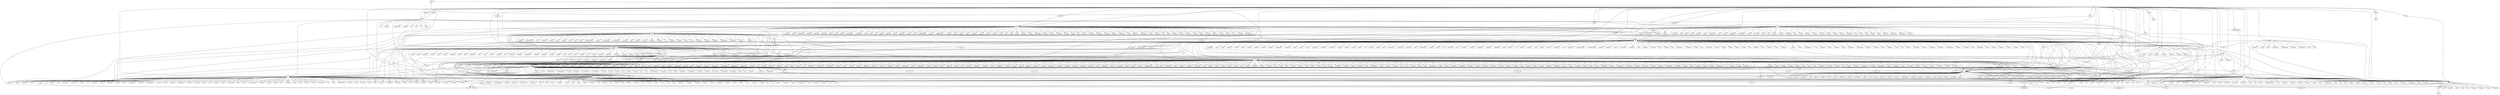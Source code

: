 digraph g {
"n'allez" -> "pas" [label=1];
"pas" -> "votre" [label=1];
"votre" -> "signe" [label=7];
"votre" -> "ressenti" [label=1];
"votre" -> "corps" [label=1];
"votre" -> "complicité" [label=1];
"votre" -> "générosité" [label=1];
"votre" -> "dose" [label=1];
"votre" -> "entente" [label=1];
"votre" -> "relation" [label=7];
"votre" -> "palpitant" [label=1];
"votre" -> "fibre" [label=1];
"votre" -> "pouvoir" [label=2];
"votre" -> "côté." [label=1];
"votre" -> "météo" [label=2];
"votre" -> "partenaire." [label=11];
"votre" -> "sensibilité." [label=1];
"votre" -> "alter" [label=1];
"votre" -> "ami" [label=1];
"votre" -> "lit" [label=1];
"votre" -> "couple" [label=4];
"votre" -> "homme." [label=1];
"votre" -> "énergie" [label=1];
"votre" -> "choix" [label=1];
"votre" -> "programme" [label=2];
"votre" -> "histoire" [label=3];
"votre" -> "partenaire" [label=13];
"votre" -> "quotidien." [label=1];
"votre" -> "home" [label=1];
"votre" -> "aimé" [label=2];
"votre" -> "attachement" [label=1];
"votre" -> "langue" [label=2];
"votre" -> "tempérament." [label=1];
"votre" -> "routine" [label=1];
"votre" -> "cause" [label=3];
"votre" -> "appui." [label=1];
"votre" -> "credo" [label=1];
"votre" -> "romance." [label=1];
"votre" -> "nature" [label=1];
"votre" -> "flamme" [label=2];
"votre" -> "moitié" [label=4];
"votre" -> "couple." [label=1];
"votre" -> "côté" [label=3];
"votre" -> "bulle" [label=1];
"votre" -> "élu." [label=1];
"votre" -> "cadre" [label=1];
"votre" -> "plus" [label=1];
"votre" -> "proie" [label=1];
"votre" -> "panoplie." [label=1];
"votre" -> "chère" [label=1];
"votre" -> "vie" [label=21];
"votre" -> "imaginaire" [label=1];
"votre" -> "cercle" [label=1];
"votre" -> "tempérament" [label=1];
"votre" -> "champ" [label=1];
"votre" -> "conjoint." [label=1];
"votre" -> "conjoint" [label=6];
"votre" -> "signe." [label=1];
"votre" -> "jeu" [label=1];
"votre" -> "univers" [label=1];
"votre" -> "manche" [label=1];
"votre" -> "intention" [label=1];
"votre" -> "ressenti." [label=1];
"votre" -> "moitié." [label=1];
"votre" -> "cœur." [label=4];
"votre" -> "amoureux." [label=1];
"votre" -> "allié" [label=1];
"votre" -> "exigence" [label=1];
"votre" -> "meilleur" [label=1];
"votre" -> "chaumière." [label=1];
"votre" -> "look" [label=1];
"votre" -> "relation." [label=4];
"votre" -> "situation" [label=1];
"votre" -> "soif" [label=1];
"votre" -> "mine" [label=1];
"votre" -> "tanière." [label=1];
"votre" -> "amour" [label=1];
"votre" -> "aimé." [label=1];
"votre" -> "cœur" [label=1];
"votre" -> "romance" [label=4];
"votre" -> "poche." [label=1];
"votre" -> "grand" [label=1];
"votre" -> "place" [label=1];
"votre" -> "discours" [label=2];
"votre" -> "portée." [label=2];
"votre" -> "curiosité" [label=1];
"votre" -> "quota" [label=1];
"votre" -> "charme" [label=1];
"votre" -> "chance" [label=1];
"votre" -> "coin" [label=1];
"votre" -> "sexualité" [label=1];
"votre" -> "douce" [label=1];
"votre" -> "escapade." [label=1];
"pas" -> "ses" [label=1];
"ses" -> "envies" [label=1];
"ses" -> "attentes" [label=1];
"ses" -> "valeurs" [label=1];
"ses" -> "flèches" [label=2];
"ses" -> "désirs." [label=1];
"ses" -> "rêves." [label=1];
"ses" -> "graines" [label=1];
"ses" -> "vacances" [label=1];
"pas" -> "l'existence" [label=1];
"l'existence" -> "sans" [label=1];
"pas" -> "chercher" [label=2];
"chercher" -> "à" [label=2];
"pas" -> "prenez" [label=1];
"prenez" -> "de" [label=1];
"prenez" -> "le" [label=2];
"prenez" -> "pas" [label=1];
"pas" -> "ce" [label=2];
"ce" -> "serait" [label=1];
"ce" -> "pas" [label=2];
"ce" -> "jour" [label=2];
"ce" -> "nectar" [label=1];
"ce" -> "vieil" [label=1];
"ce" -> "soit" [label=1];
"ce" -> "qu'il" [label=3];
"ce" -> "n'est" [label=2];
"ce" -> "coche" [label=2];
"ce" -> "moment" [label=3];
"ce" -> "que" [label=6];
"ce" -> "sera" [label=1];
"ce" -> "qui" [label=10];
"ce" -> "mois" [label=1];
"ce" -> "guide" [label=1];
"pas" -> "loin" [label=1];
"loin" -> "l'âme" [label=1];
"loin" -> "de" [label=1];
"pas" -> "vos" [label=1];
"vos" -> "lèvres" [label=2];
"vos" -> "chances" [label=3];
"vos" -> "mains" [label=1];
"vos" -> "tracas" [label=1];
"vos" -> "rêves" [label=1];
"vos" -> "nuits" [label=1];
"vos" -> "questions" [label=1];
"vos" -> "louanges" [label=1];
"vos" -> "initiatives." [label=2];
"vos" -> "doutes" [label=2];
"vos" -> "amours." [label=3];
"vos" -> "multiples" [label=2];
"vos" -> "valises." [label=1];
"vos" -> "amours" [label=2];
"vos" -> "pieds." [label=1];
"vos" -> "soucis" [label=1];
"vos" -> "rapports." [label=1];
"vos" -> "valises" [label=1];
"vos" -> "vœux" [label=1];
"vos" -> "périples." [label=1];
"vos" -> "interrogations" [label=1];
"vos" -> "jambes" [label=1];
"vos" -> "relations" [label=3];
"vos" -> "incertitudes" [label=1];
"vos" -> "sentiments" [label=2];
"vos" -> "émotions" [label=2];
"vos" -> "sentiments." [label=1];
"vos" -> "sensations" [label=2];
"vos" -> "idées" [label=1];
"vos" -> "amis." [label=2];
"vos" -> "complices" [label=3];
"vos" -> "atouts" [label=2];
"vos" -> "jours." [label=1];
"vos" -> "peurs" [label=1];
"vos" -> "lèvres." [label=3];
"vos" -> "ardeurs." [label=1];
"vos" -> "envies" [label=1];
"vos" -> "yeux" [label=1];
"vos" -> "affaires" [label=1];
"vos" -> "bras" [label=1];
"vos" -> "désirs" [label=1];
"vos" -> "filets." [label=1];
"vos" -> "efforts" [label=2];
"vos" -> "humeurs." [label=1];
"vos" -> "amis" [label=9];
"pas" -> "et" [label=1];
"et" -> "imaginative" [label=1];
"et" -> "c'est" [label=4];
"et" -> "tout" [label=1];
"et" -> "à" [label=1];
"et" -> "votre" [label=1];
"et" -> "l'autre." [label=1];
"et" -> "sereine." [label=1];
"et" -> "aussi" [label=2];
"et" -> "langoureux." [label=1];
"et" -> "sympathique" [label=2];
"et" -> "l'envie" [label=2];
"et" -> "en" [label=1];
"et" -> "au" [label=1];
"et" -> "vos" [label=2];
"et" -> "complice." [label=1];
"et" -> "bienveillant." [label=1];
"et" -> "sensuelles." [label=1];
"et" -> "humide." [label=1];
"et" -> "surtout" [label=3];
"et" -> "encore." [label=1];
"et" -> "la" [label=2];
"et" -> "sûr" [label=1];
"et" -> "celui" [label=1];
"et" -> "verrez" [label=1];
"et" -> "amicale" [label=1];
"et" -> "bien" [label=1];
"et" -> "toi" [label=1];
"et" -> "sur" [label=1];
"et" -> "émotions" [label=1];
"et" -> "sentimentale." [label=1];
"et" -> "tendre" [label=1];
"et" -> "accrocher" [label=1];
"et" -> "des" [label=3];
"et" -> "cela" [label=7];
"et" -> "vous" [label=18];
"et" -> "du" [label=1];
"et" -> "vivre" [label=1];
"et" -> "relationnel" [label=1];
"et" -> "sortez" [label=1];
"et" -> "prenez" [label=1];
"et" -> "de" [label=18];
"et" -> "personne" [label=1];
"et" -> "léger" [label=1];
"et" -> "familiales" [label=2];
"et" -> "romantique." [label=1];
"et" -> "le" [label=4];
"et" -> "que" [label=1];
"et" -> "séduction" [label=1];
"et" -> "lui" [label=1];
"et" -> "qui" [label=2];
"et" -> "amères." [label=2];
"et" -> "l'esprit." [label=1];
"et" -> "vivez" [label=1];
"et" -> "conviviaux" [label=2];
"et" -> "faire" [label=1];
"et" -> "gourmande" [label=1];
"et" -> "plaisir" [label=1];
"et" -> "n'importe" [label=1];
"et" -> "ouvrez" [label=1];
"et" -> "dans" [label=2];
"et" -> "moi" [label=1];
"et" -> "joie" [label=1];
"et" -> "dossier" [label=1];
"et" -> "si" [label=2];
"et" -> "plus" [label=3];
"et" -> "avec" [label=1];
"et" -> "amorcer" [label=1];
"pas" -> "trop" [label=2];
"trop" -> "soyez" [label=1];
"trop" -> "haut" [label=2];
"trop" -> "de" [label=3];
"trop" -> "beau" [label=1];
"pas" -> "devin" [label=1];
"devin" -> "si" [label=1];
"pas" -> "par" [label=1];
"par" -> "a" [label=1];
"par" -> "votre" [label=1];
"par" -> "chemins" [label=1];
"par" -> "le" [label=2];
"par" -> "les" [label=4];
"par" -> "surfez" [label=1];
"par" -> "l'entremise" [label=1];
"par" -> "la" [label=2];
"par" -> "des" [label=3];
"par" -> "ce" [label=1];
"par" -> "rapport" [label=1];
"par" -> "cet" [label=2];
"par" -> "un" [label=1];
"par" -> "une" [label=1];
"par" -> "vos" [label=3];
"par" -> "a+b" [label=1];
"par" -> "sa" [label=1];
"par" -> "magie." [label=1];
"pas" -> "le" [label=2];
"le" -> "vôtre" [label=1];
"le" -> "signe" [label=1];
"le" -> "savez" [label=1];
"le" -> "d'une" [label=1];
"le" -> "vent" [label=2];
"le" -> "présent" [label=3];
"le" -> "rire" [label=1];
"le" -> "tapis" [label=1];
"le" -> "partenaire" [label=3];
"le" -> "bienvenu" [label=1];
"le" -> "besoin" [label=2];
"le" -> "rouge" [label=1];
"le" -> "voulez." [label=2];
"le" -> "monopole" [label=1];
"le" -> "plaisir" [label=1];
"le" -> "jour" [label=1];
"le" -> "meilleur" [label=1];
"le" -> "cœur" [label=4];
"le" -> "parti" [label=1];
"le" -> "bonheur" [label=1];
"le" -> "à" [label=1];
"le" -> "début" [label=1];
"le" -> "pouvez" [label=1];
"le" -> "processus" [label=1];
"le" -> "bon." [label=1];
"le" -> "beau" [label=1];
"le" -> "cœur." [label=1];
"le" -> "tendre" [label=1];
"le" -> "même" [label=1];
"le" -> "serez." [label=1];
"le" -> "dernier" [label=1];
"le" -> "dialogue" [label=2];
"le" -> "sexe" [label=1];
"le" -> "bonheur." [label=1];
"le" -> "registre" [label=1];
"le" -> "regretterez" [label=1];
"le" -> "butinage" [label=1];
"le" -> "moment." [label=1];
"le" -> "nirvana" [label=1];
"le" -> "gardez" [label=1];
"le" -> "moment" [label=7];
"le" -> "train" [label=3];
"le" -> "plan" [label=11];
"le" -> "savoir." [label=2];
"le" -> "parfait" [label=1];
"le" -> "dire." [label=2];
"le" -> "sans" [label=2];
"le" -> "nouveau" [label=1];
"le" -> "temps" [label=1];
"le" -> "propose" [label=1];
"le" -> "goût" [label=1];
"le" -> "faire" [label=1];
"le" -> "prouvent" [label=1];
"le" -> "messager" [label=1];
"le" -> "guarana" [label=1];
"le" -> "désert" [label=1];
"le" -> "tour" [label=1];
"le" -> "débat" [label=1];
"le" -> "plus" [label=4];
"le" -> "trésor" [label=1];
"le" -> "bon" [label=2];
"le" -> "comprendre." [label=1];
"le" -> "cosmos" [label=21];
"le" -> "programme" [label=1];
"le" -> "mieux" [label=4];
"pas" -> "d'être" [label=2];
"d'être" -> "serein" [label=1];
"d'être" -> "déçu" [label=2];
"pas" -> "mais" [label=3];
"mais" -> "vous" [label=2];
"mais" -> "pas" [label=2];
"mais" -> "avec" [label=3];
"mais" -> "grâce" [label=1];
"mais" -> "à" [label=3];
"mais" -> "ne" [label=1];
"mais" -> "rassurez" [label=2];
"pas" -> "la" [label=1];
"la" -> "bataille" [label=1];
"la" -> "rencontre" [label=2];
"la" -> "déesse" [label=10];
"la" -> "conciliation" [label=1];
"la" -> "ligne." [label=1];
"la" -> "pose" [label=1];
"la" -> "vie" [label=4];
"la" -> "communication" [label=1];
"la" -> "mise" [label=1];
"la" -> "solitude" [label=5];
"la" -> "réalité" [label=1];
"la" -> "saisissez" [label=1];
"la" -> "liberté" [label=1];
"la" -> "tête" [label=1];
"la" -> "possibilité" [label=2];
"la" -> "peine" [label=1];
"la" -> "folie." [label=1];
"la" -> "femme" [label=1];
"la" -> "cuisine" [label=1];
"la" -> "nouveauté" [label=2];
"la" -> "rue." [label=1];
"la" -> "gaîté." [label=1];
"la" -> "complicité" [label=2];
"la" -> "question" [label=1];
"la" -> "température" [label=2];
"la" -> "maison" [label=1];
"la" -> "passion" [label=6];
"la" -> "barre" [label=2];
"la" -> "routine." [label=2];
"la" -> "pomme" [label=4];
"la" -> "forêt" [label=1];
"la" -> "planète" [label=18];
"la" -> "vague" [label=1];
"la" -> "fin" [label=1];
"la" -> "plupart" [label=2];
"la" -> "carte" [label=1];
"la" -> "sensualité." [label=2];
"la" -> "primauté" [label=1];
"la" -> "même" [label=1];
"la" -> "douceur" [label=1];
"la" -> "voie" [label=2];
"la" -> "personne" [label=1];
"la" -> "chamade" [label=3];
"la" -> "hauteur" [label=1];
"la" -> "trouver" [label=1];
"la" -> "part" [label=1];
"la" -> "perfection" [label=1];
"la" -> "main." [label=1];
"la" -> "banane" [label=1];
"la" -> "rampe" [label=1];
"la" -> "conjoncture" [label=2];
"la" -> "tradition" [label=1];
"la" -> "communiquer" [label=1];
"la" -> "passion." [label=2];
"la" -> "tendresse" [label=3];
"la" -> "mesure" [label=1];
"la" -> "salive" [label=1];
"la" -> "présente" [label=1];
"la" -> "première" [label=1];
"la" -> "joie" [label=1];
"la" -> "marguerite" [label=1];
"la" -> "donne" [label=1];
"la" -> "bonne" [label=3];
"la" -> "plus" [label=1];
"la" -> "dernière" [label=1];
"la" -> "tendance" [label=1];
"la" -> "situation" [label=1];
"la" -> "parole" [label=1];
"la" -> "fête" [label=2];
"la" -> "séduction" [label=1];
"pas" -> "à" [label=2];
"à" -> "votre" [label=19];
"à" -> "en" [label=1];
"à" -> "demain" [label=1];
"à" -> "celui" [label=1];
"à" -> "préserver" [label=1];
"à" -> "ce" [label=1];
"à" -> "son" [label=2];
"à" -> "aimer" [label=1];
"à" -> "jupiter" [label=1];
"à" -> "vos" [label=8];
"à" -> "obtenir" [label=2];
"à" -> "mieux" [label=1];
"à" -> "bon" [label=1];
"à" -> "profit." [label=1];
"à" -> "%" [label=2];
"à" -> "leurs" [label=1];
"à" -> "la" [label=6];
"à" -> "donner" [label=1];
"à" -> "à" [label=1];
"à" -> "ne" [label=2];
"à" -> "optimiser" [label=1];
"à" -> "bien" [label=3];
"à" -> "un" [label=5];
"à" -> "garder" [label=1];
"à" -> "deux" [label=4];
"à" -> "lui" [label=1];
"à" -> "l'harmonie" [label=1];
"à" -> "vous" [label=8];
"à" -> "croiser" [label=1];
"à" -> "vivre" [label=2];
"à" -> "l'affût" [label=1];
"à" -> "tour" [label=1];
"à" -> "de" [label=2];
"à" -> "fait." [label=1];
"à" -> "être" [label=3];
"à" -> "gogo" [label=1];
"à" -> "trouver" [label=2];
"à" -> "l'unisson" [label=1];
"à" -> "l'oreille" [label=2];
"à" -> "l'heure." [label=1];
"à" -> "multiplier" [label=1];
"à" -> "côté" [label=1];
"à" -> "approfondir" [label=2];
"à" -> "d'autres" [label=2];
"à" -> "quatre" [label=1];
"à" -> "condition" [label=2];
"à" -> "prendre" [label=1];
"à" -> "l'autre" [label=3];
"à" -> "vive" [label=1];
"à" -> "faire" [label=2];
"à" -> "belles" [label=4];
"à" -> "vivre." [label=1];
"à" -> "des" [label=1];
"à" -> "portée" [label=2];
"à" -> "arranger" [label=1];
"à" -> "tous" [label=3];
"à" -> "plus" [label=1];
"à" -> "partager" [label=2];
"à" -> "changer" [label=1];
"à" -> "l'eau" [label=2];
"pas" -> "question" [label=2];
"question" -> "vous" [label=1];
"question" -> "d'harmonie" [label=1];
"question" -> "de" [label=18];
"question" -> "d'une" [label=2];
"question" -> "d'en" [label=1];
"pas" -> "forcément" [label=2];
"forcément" -> "de" [label=2];
"pas" -> "très" [label=1];
"très" -> "facilement" [label=1];
"très" -> "forts" [label=1];
"très" -> "loin." [label=1];
"très" -> "belle." [label=1];
"très" -> "intéressé" [label=1];
"très" -> "occupé" [label=1];
"très" -> "bien" [label=2];
"très" -> "au" [label=1];
"très" -> "bonnes" [label=1];
"très" -> "épris" [label=1];
"très" -> "prononcée" [label=1];
"très" -> "avantageuse" [label=1];
"très" -> "agréable." [label=1];
"pas" -> "déclarer" [label=2];
"déclarer" -> "votre" [label=2];
"pas" -> "peur" [label=1];
"peur" -> "bien" [label=1];
"peur" -> "de" [label=1];
"pas" -> "bien" [label=1];
"bien" -> "servi" [label=1];
"bien" -> "marquer" [label=1];
"bien" -> "raison" [label=1];
"bien" -> "vous" [label=3];
"bien" -> "doux" [label=1];
"bien" -> "des" [label=5];
"bien" -> "fou." [label=1];
"bien" -> "définie." [label=2];
"bien" -> "loin" [label=1];
"bien" -> "tendres" [label=1];
"bien" -> "que" [label=2];
"bien" -> "longtemps" [label=1];
"bien" -> "agréable" [label=1];
"bien" -> "raison." [label=2];
"bien" -> "au" [label=5];
"bien" -> "méritées." [label=1];
"pas" -> "d'imaginer" [label=1];
"d'imaginer" -> "de" [label=1];
"pas" -> "dépasser" [label=1];
"dépasser" -> "par" [label=1];
"pas" -> "avoir" [label=2];
"avoir" -> "une" [label=2];
"pas" -> "vous" [label=4];
"vous" -> "acceptez." [label=1];
"vous" -> "tenez" [label=1];
"vous" -> "savez" [label=7];
"vous" -> "à" [label=2];
"vous" -> "aspirez" [label=1];
"vous" -> "invitent" [label=1];
"vous" -> "séduit" [label=1];
"vous" -> "isoler" [label=1];
"vous" -> "veut" [label=1];
"vous" -> "n'êtes" [label=2];
"vous" -> "remportez" [label=1];
"vous" -> "évoluez" [label=1];
"vous" -> "installer" [label=1];
"vous" -> "font" [label=1];
"vous" -> "guider" [label=1];
"vous" -> "entraînez" [label=1];
"vous" -> "redonnez" [label=1];
"vous" -> "n'hésitez" [label=2];
"vous" -> "soyez" [label=2];
"vous" -> "appesantir" [label=1];
"vous" -> "devriez" [label=2];
"vous" -> "créer" [label=1];
"vous" -> "empêche" [label=1];
"vous" -> "aérer" [label=1];
"vous" -> "ressentez" [label=2];
"vous" -> "rendra" [label=1];
"vous" -> "croquez" [label=1];
"vous" -> "semble." [label=1];
"vous" -> "retrouvez" [label=1];
"vous" -> "évader." [label=1];
"vous" -> "déroulent" [label=1];
"vous" -> "manquez" [label=1];
"vous" -> "conduit" [label=1];
"vous" -> "offre" [label=2];
"vous" -> "réapprenez" [label=1];
"vous" -> "dégagez" [label=1];
"vous" -> "aimez" [label=2];
"vous" -> "redécouvrez" [label=1];
"vous" -> "sortez" [label=2];
"vous" -> "paraître" [label=1];
"vous" -> "montrer" [label=5];
"vous" -> "de" [label=7];
"vous" -> "proposent." [label=1];
"vous" -> "demande" [label=2];
"vous" -> "tendrement" [label=1];
"vous" -> "sont" [label=2];
"vous" -> "ce" [label=1];
"vous" -> "apporte" [label=2];
"vous" -> "devez" [label=7];
"vous" -> "serez" [label=4];
"vous" -> "du" [label=1];
"vous" -> "emmener" [label=1];
"vous" -> "vivez" [label=6];
"vous" -> "aurez" [label=4];
"vous" -> "semble" [label=1];
"vous" -> "faire" [label=3];
"vous" -> "rencontrez" [label=1];
"vous" -> "aiment" [label=1];
"vous" -> "porte" [label=1];
"vous" -> "donnera" [label=1];
"vous" -> "traversez" [label=4];
"vous" -> "connaissez" [label=1];
"vous" -> "donne" [label=1];
"vous" -> "redeviendrez" [label=1];
"vous" -> "rapprocher" [label=3];
"vous" -> "comprenez" [label=1];
"vous" -> "partagez" [label=6];
"vous" -> "fait" [label=6];
"vous" -> "laissez" [label=4];
"vous" -> "en" [label=6];
"vous" -> "rayonnez" [label=1];
"vous" -> "organisez" [label=1];
"vous" -> "vider" [label=1];
"vous" -> "laisser" [label=1];
"vous" -> "faites" [label=7];
"vous" -> "motive" [label=2];
"vous" -> "liez" [label=1];
"vous" -> "fonctionnez" [label=1];
"vous" -> "chouchoute" [label=1];
"vous" -> "et" [label=1];
"vous" -> "manqueront" [label=2];
"vous" -> "frotter" [label=2];
"vous" -> "aidera" [label=1];
"vous" -> "discutez" [label=1];
"vous" -> "risquez" [label=2];
"vous" -> "apporter" [label=1];
"vous" -> "poussera" [label=2];
"vous" -> "surfez" [label=1];
"vous" -> "n'oserez" [label=2];
"vous" -> "intéresser" [label=1];
"vous" -> "pouvez" [label=3];
"vous" -> "pousse" [label=1];
"vous" -> "lui" [label=1];
"vous" -> "annoncent" [label=1];
"vous" -> "donnez" [label=1];
"vous" -> "appartient" [label=1];
"vous" -> "côtoyez" [label=1];
"vous" -> "n'avez" [label=6];
"vous" -> "tenter" [label=1];
"vous" -> "aimeriez" [label=1];
"vous" -> "arrêter" [label=1];
"vous" -> "n'en" [label=5];
"vous" -> "inventer" [label=1];
"vous" -> "ressentez." [label=1];
"vous" -> "comprendre." [label=1];
"vous" -> "le" [label=11];
"vous" -> "qui" [label=3];
"vous" -> "l'amour" [label=1];
"vous" -> "attendez" [label=2];
"vous" -> "suivez" [label=1];
"vous" -> "multipliez" [label=3];
"vous" -> "encense" [label=1];
"vous" -> "saurez" [label=1];
"vous" -> "dévoile" [label=1];
"vous" -> "adapter" [label=1];
"vous" -> "la" [label=1];
"vous" -> "intéresse." [label=1];
"vous" -> "adorez" [label=2];
"vous" -> "donner" [label=2];
"vous" -> "poursuivra" [label=2];
"vous" -> "les" [label=1];
"vous" -> "pourriez" [label=2];
"vous" -> "changez" [label=1];
"vous" -> "consoler." [label=1];
"vous" -> "redonner" [label=1];
"vous" -> "n'arrêtez" [label=1];
"vous" -> "changer" [label=2];
"vous" -> "reste" [label=1];
"vous" -> "permettra" [label=1];
"vous" -> "aimer" [label=1];
"vous" -> "ouvrir" [label=1];
"vous" -> "accrochez" [label=1];
"vous" -> "guette" [label=1];
"vous" -> "aimez." [label=3];
"vous" -> "humez" [label=1];
"vous" -> "n'échangeriez" [label=1];
"vous" -> "lier" [label=1];
"vous" -> "donc" [label=1];
"vous" -> "enchaînez" [label=1];
"vous" -> "ouvre" [label=1];
"vous" -> "bougez" [label=1];
"vous" -> "échangez" [label=1];
"vous" -> "laisseront" [label=2];
"vous" -> "pèse" [label=1];
"vous" -> "rendre" [label=2];
"vous" -> "brider." [label=1];
"vous" -> "parlez" [label=1];
"vous" -> "buvez" [label=1];
"vous" -> "c'est" [label=2];
"vous" -> "sentez" [label=1];
"vous" -> "avez" [label=36];
"vous" -> "pensez" [label=1];
"vous" -> "regardez" [label=1];
"vous" -> "pourrez" [label=2];
"vous" -> "vous" [label=16];
"vous" -> "sentirez" [label=2];
"vous" -> "vers" [label=1];
"vous" -> "invite" [label=4];
"vous" -> "filez" [label=1];
"vous" -> "ennuyer" [label=2];
"vous" -> "saisissez" [label=1];
"vous" -> "renouez" [label=1];
"vous" -> "voilà" [label=2];
"vous" -> "n'allez" [label=1];
"vous" -> "sortir" [label=1];
"vous" -> "lâchez" [label=1];
"vous" -> "êtes" [label=32];
"vous" -> "rassure" [label=1];
"vous" -> "connaître." [label=2];
"vous" -> "mènent" [label=1];
"vous" -> "promet" [label=3];
"vous" -> "des" [label=1];
"vous" -> "pencher" [label=1];
"vous" -> "pour" [label=1];
"vous" -> "un" [label=1];
"vous" -> "sera" [label=1];
"vous" -> "aime" [label=1];
"vous" -> "prédispose" [label=1];
"vous" -> "mettre" [label=4];
"vous" -> "glisse" [label=1];
"vous" -> "susurre" [label=1];
"vous" -> "charmez" [label=1];
"vous" -> "va" [label=1];
"vous" -> "ouvrez" [label=1];
"vous" -> "ravit" [label=1];
"vous" -> "l'écoutez" [label=1];
"vous" -> "dites" [label=1];
"vous" -> "allez" [label=4];
"vous" -> "correspond" [label=1];
"vous" -> "venez" [label=1];
"vous" -> "mettez" [label=2];
"vous" -> "vos" [label=1];
"vous" -> "apprenez" [label=1];
"vous" -> "apportant" [label=2];
"vous" -> "focalisez" [label=1];
"vous" -> "enliser" [label=2];
"vous" -> "concocter" [label=1];
"vous" -> "détendre" [label=1];
"vous" -> "pas" [label=1];
"vous" -> "embrase" [label=1];
"vous" -> "décidez" [label=2];
"vous" -> "adoptez" [label=1];
"vous" -> "alors" [label=2];
"vous" -> "seul" [label=1];
"vous" -> "ne" [label=18];
"vous" -> "recevez" [label=1];
"vous" -> "cajole" [label=1];
"vous" -> "raconte" [label=1];
"vous" -> "plongez" [label=1];
"vous" -> "célibataire" [label=1];
"vous" -> "forcez" [label=1];
"vous" -> "vibrez" [label=1];
"vous" -> "accorder" [label=1];
"vous" -> "attend" [label=2];
"vous" -> "parle" [label=12];
"vous" -> "être" [label=1];
"vous" -> "réjouir" [label=3];
"vous" -> "bénéficiez" [label=6];
"vous" -> "réjouit" [label=1];
"vous" -> "tranquilliser" [label=1];
"vous" -> "desservir." [label=2];
"vous" -> "grimpez" [label=1];
"vous" -> "improviser" [label=1];
"vous" -> "permet" [label=3];
"vous" -> "stimule" [label=1];
"vous" -> "souviendrez" [label=1];
"vous" -> "constatez" [label=1];
"vous" -> "réjouir." [label=3];
"vous" -> "posez" [label=1];
"vous" -> "soudez" [label=1];
"vous" -> "cabotez" [label=1];
"vous" -> "fassiez" [label=2];
"vous" -> "recherchez" [label=1];
"vous" -> "y" [label=1];
"vous" -> "amuser" [label=2];
"vous" -> "voulez" [label=6];
"vous" -> "convient" [label=2];
"pas" -> "obligatoirement" [label=1];
"obligatoirement" -> "avec" [label=1];
"pas" -> "disposé" [label=1];
"disposé" -> "à" [label=1];
"pas" -> "de" [label=10];
"de" -> "décoffrage" [label=1];
"de" -> "complicité" [label=1];
"de" -> "miel." [label=1];
"de" -> "taille" [label=1];
"de" -> "l'autre." [label=2];
"de" -> "barboter" [label=1];
"de" -> "rire" [label=1];
"de" -> "rigoler" [label=1];
"de" -> "poser" [label=2];
"de" -> "pudeur" [label=2];
"de" -> "papillon" [label=1];
"de" -> "plantes" [label=1];
"de" -> "la" [label=26];
"de" -> "donner" [label=3];
"de" -> "sorties" [label=2];
"de" -> "vie" [label=1];
"de" -> "changement" [label=1];
"de" -> "moments" [label=2];
"de" -> "plaire" [label=2];
"de" -> "choses" [label=2];
"de" -> "noces." [label=1];
"de" -> "questions." [label=1];
"de" -> "fraîcheur" [label=1];
"de" -> "rencontre." [label=1];
"de" -> "croquer" [label=3];
"de" -> "mettre" [label=3];
"de" -> "vivre" [label=8];
"de" -> "drague" [label=1];
"de" -> "l'allant" [label=1];
"de" -> "trouver" [label=2];
"de" -> "façon" [label=4];
"de" -> "ces" [label=2];
"de" -> "mieux" [label=3];
"de" -> "main." [label=2];
"de" -> "sacrifier" [label=1];
"de" -> "timing" [label=1];
"de" -> "vénus" [label=3];
"de" -> "peps" [label=1];
"de" -> "rencontrer" [label=1];
"de" -> "rencontres" [label=4];
"de" -> "l'autre" [label=1];
"de" -> "traverser" [label=1];
"de" -> "faire" [label=13];
"de" -> "bons" [label=3];
"de" -> "camaraderie" [label=2];
"de" -> "rigueur" [label=1];
"de" -> "partir" [label=2];
"de" -> "belles" [label=2];
"de" -> "leur" [label=4];
"de" -> "partager" [label=2];
"de" -> "séduction." [label=1];
"de" -> "bras." [label=1];
"de" -> "voyager" [label=1];
"de" -> "ses" [label=3];
"de" -> "nouveaux" [label=2];
"de" -> "laisser" [label=1];
"de" -> "l'orgasme" [label=2];
"de" -> "rayonner" [label=1];
"de" -> "challenges" [label=1];
"de" -> "jouer" [label=2];
"de" -> "félicité." [label=1];
"de" -> "cil" [label=1];
"de" -> "séduire" [label=1];
"de" -> "contacts" [label=1];
"de" -> "toute" [label=1];
"de" -> "bien" [label=2];
"de" -> "passion" [label=3];
"de" -> "pluton" [label=1];
"de" -> "planète" [label=2];
"de" -> "chemin." [label=2];
"de" -> "sollicitude" [label=1];
"de" -> "l'art." [label=1];
"de" -> "flamme" [label=1];
"de" -> "quiétude." [label=1];
"de" -> "divertissement" [label=2];
"de" -> "réticence" [label=2];
"de" -> "l'enthousiasme" [label=1];
"de" -> "piment" [label=1];
"de" -> "formuler" [label=1];
"de" -> "savoir" [label=2];
"de" -> "multiplier" [label=1];
"de" -> "côté" [label=1];
"de" -> "rencontres." [label=2];
"de" -> "l'amour" [label=20];
"de" -> "décembre" [label=1];
"de" -> "cette" [label=1];
"de" -> "grandes" [label=2];
"de" -> "première" [label=1];
"de" -> "le" [label=1];
"de" -> "tous" [label=2];
"de" -> "plus" [label=7];
"de" -> "sensations" [label=1];
"de" -> "bon" [label=1];
"de" -> "véritable" [label=2];
"de" -> "nouvelles" [label=16];
"de" -> "bonheur" [label=1];
"de" -> "passion." [label=1];
"de" -> "jade." [label=1];
"de" -> "partage" [label=1];
"de" -> "dire" [label=1];
"de" -> "septembre." [label=1];
"de" -> "mise" [label=1];
"de" -> "l'équilibre" [label=1];
"de" -> "ce" [label=1];
"de" -> "tempérament" [label=1];
"de" -> "bouger" [label=1];
"de" -> "bonnes" [label=2];
"de" -> "tel" [label=2];
"de" -> "plaisir" [label=2];
"de" -> "convivialité" [label=1];
"de" -> "concert" [label=1];
"de" -> "passer" [label=2];
"de" -> "leurs" [label=1];
"de" -> "toutes" [label=1];
"de" -> "charme." [label=2];
"de" -> "parler" [label=2];
"de" -> "long" [label=1];
"de" -> "solidifier" [label=1];
"de" -> "pomme" [label=1];
"de" -> "recul" [label=1];
"de" -> "mercure" [label=2];
"de" -> "vision." [label=1];
"de" -> "conduite" [label=2];
"de" -> "tendres" [label=1];
"de" -> "nuages" [label=1];
"de" -> "foudre." [label=1];
"de" -> "travail" [label=1];
"de" -> "changement." [label=1];
"de" -> "ceux" [label=2];
"de" -> "brassage" [label=1];
"de" -> "saison" [label=1];
"de" -> "tendresse" [label=1];
"de" -> "prendre" [label=8];
"de" -> "manière" [label=2];
"de" -> "fortes" [label=1];
"de" -> "plaisanter" [label=1];
"de" -> "joie" [label=2];
"de" -> "tant" [label=1];
"de" -> "merveilleux" [label=1];
"de" -> "votre" [label=30];
"de" -> "les" [label=1];
"de" -> "vous" [label=37];
"de" -> "jeul'eau" [label=1];
"de" -> "reséduire" [label=1];
"de" -> "vos" [label=16];
"de" -> "lui" [label=1];
"de" -> "fêtes" [label=1];
"de" -> "baguette" [label=1];
"de" -> "cœur" [label=1];
"de" -> "ne" [label=2];
"de" -> "suivre" [label=1];
"de" -> "sentiments" [label=1];
"de" -> "deux" [label=1];
"de" -> "tout" [label=2];
"de" -> "quoi" [label=8];
"de" -> "foudre" [label=1];
"de" -> "merveilleux." [label=1];
"de" -> "croiser" [label=3];
"de" -> "rester" [label=1];
"de" -> "curiosité" [label=1];
"de" -> "charme" [label=3];
"de" -> "s'engager." [label=2];
"de" -> "l'aventure" [label=1];
"de" -> "nombreuses" [label=2];
"de" -> "risques." [label=1];
"de" -> "constater" [label=1];
"de" -> "prés" [label=2];
"de" -> "libertinage" [label=1];
"de" -> "rose." [label=1];
"de" -> "l'amour." [label=3];
"de" -> "toujours." [label=1];
"de" -> "bonne" [label=1];
"de" -> "week" [label=1];
"de" -> "chasser" [label=1];
"de" -> "profiter" [label=3];
"de" -> "lâcher" [label=1];
"de" -> "se" [label=1];
"pas" -> "déçu" [label=1];
"déçu" -> "du" [label=2];
"déçu" -> "un" [label=1];
"pas" -> "gâchée" [label=1];
"gâchée" -> "par" [label=1];
"pas" -> "sans" [label=2];
"sans" -> "doute" [label=3];
"sans" -> "vous" [label=1];
"sans" -> "le" [label=1];
"sans" -> "arrière" [label=1];
"sans" -> "réfléchir" [label=1];
"sans" -> "plus" [label=2];
"sans" -> "gravité." [label=1];
"sans" -> "réticence" [label=1];
"sans" -> "nuages" [label=1];
"sans" -> "retenue." [label=1];
"sans" -> "passion" [label=1];
"sans" -> "toutefois" [label=2];
"sans" -> "amour" [label=1];
"sans" -> "entraves" [label=1];
"sans" -> "attendre" [label=3];
"sans" -> "créer" [label=2];
"pas" -> "prier" [label=1];
"prier" -> "bien" [label=1];
"pas" -> "cloîtré" [label=1];
"cloîtré" -> "chez" [label=1];
"pas" -> "un" [label=1];
"un" -> "équilibre" [label=1];
"un" -> "amoureux" [label=1];
"un" -> "seul" [label=2];
"un" -> "battement" [label=1];
"un" -> "vent" [label=1];
"un" -> "pays" [label=1];
"un" -> "lien" [label=2];
"un" -> "autre" [label=1];
"un" -> "rapprochement" [label=1];
"un" -> "coup" [label=1];
"un" -> "spectacle" [label=2];
"un" -> "message" [label=1];
"un" -> "plaisir" [label=2];
"un" -> "chantier" [label=1];
"un" -> "impact" [label=2];
"un" -> "voyage" [label=3];
"un" -> "écrin" [label=1];
"un" -> "pas" [label=1];
"un" -> "déplacement" [label=1];
"un" -> "état" [label=2];
"un" -> "cœur" [label=4];
"un" -> "peu" [label=5];
"un" -> "effet" [label=2];
"un" -> "tango" [label=1];
"un" -> "bien" [label=1];
"un" -> "plateau" [label=1];
"un" -> "grand" [label=2];
"un" -> "périple" [label=2];
"un" -> "week" [label=1];
"un" -> "sourire" [label=5];
"un" -> "cocktail" [label=1];
"un" -> "rôle" [label=2];
"un" -> "beau" [label=1];
"un" -> "tempo" [label=1];
"un" -> "être" [label=2];
"un" -> "atout" [label=1];
"un" -> "concentré" [label=1];
"un" -> "compagnon" [label=1];
"un" -> "peu." [label=2];
"un" -> "mieux" [label=1];
"un" -> "tourbillon" [label=2];
"un" -> "je" [label=1];
"un" -> "personnage" [label=1];
"un" -> "instant." [label=1];
"un" -> "nouveau" [label=4];
"un" -> "charme" [label=1];
"un" -> "goût" [label=1];
"un" -> "bel" [label=1];
"un" -> "clignement" [label=1];
"un" -> "pouvoir" [label=1];
"un" -> "tour" [label=2];
"un" -> "mode" [label=1];
"un" -> "bon" [label=1];
"un" -> "festin" [label=2];
"un" -> "véritable" [label=3];
"un" -> "deuxième" [label=1];
"pas" -> "plus" [label=2];
"plus" -> "directe" [label=1];
"plus" -> "présent" [label=1];
"plus" -> "réaliste" [label=1];
"plus" -> "démonstratif." [label=3];
"plus" -> "qu'à" [label=1];
"plus" -> "en" [label=1];
"plus" -> "charnelle" [label=1];
"plus" -> "ouvert" [label=5];
"plus" -> "suave." [label=1];
"plus" -> "le" [label=1];
"plus" -> "grand" [label=1];
"plus" -> "la" [label=1];
"plus" -> "légère." [label=1];
"plus" -> "belle." [label=1];
"plus" -> "divin" [label=1];
"plus" -> "tard" [label=1];
"plus" -> "libre" [label=1];
"plus" -> "épanouissante" [label=1];
"plus" -> "motivé" [label=1];
"plus" -> "vous" [label=2];
"plus" -> "aimez" [label=1];
"plus" -> "relationnel" [label=2];
"plus" -> "psychologue" [label=1];
"plus" -> "sereinement" [label=1];
"plus" -> "haut" [label=1];
"plus" -> "de" [label=3];
"plus" -> "possible" [label=2];
"plus" -> "aisé" [label=1];
"plus" -> "d'amour" [label=1];
"plus" -> "les" [label=1];
"plus" -> "que" [label=3];
"plus" -> "longtemps" [label=1];
"plus" -> "vénus" [label=1];
"plus" -> "intense" [label=2];
"plus" -> "sociable" [label=1];
"plus" -> "heureux." [label=1];
"plus" -> "où" [label=1];
"plus" -> "fraternel" [label=1];
"plus" -> "attentif" [label=2];
"plus" -> "jeune" [label=1];
"plus" -> "facile" [label=1];
"plus" -> "pour" [label=2];
"plus" -> "séduisant" [label=1];
"plus" -> "si" [label=1];
"plus" -> "attendre." [label=2];
"plus" -> "impliqué" [label=1];
"plus" -> "attentionné" [label=1];
"plus" -> "d'attention" [label=1];
"plus" -> "encore" [label=1];
"pas" -> "une" [label=5];
"une" -> "rencontre" [label=4];
"une" -> "super" [label=1];
"une" -> "vie" [label=2];
"une" -> "nouvelle" [label=2];
"une" -> "histoire" [label=3];
"une" -> "ambiance" [label=1];
"une" -> "dose" [label=2];
"une" -> "charmante" [label=1];
"une" -> "plume." [label=1];
"une" -> "aventure" [label=2];
"une" -> "ode" [label=1];
"une" -> "pause" [label=1];
"une" -> "belle" [label=2];
"une" -> "période" [label=6];
"une" -> "question" [label=1];
"une" -> "seule" [label=1];
"une" -> "déclaration" [label=1];
"une" -> "note" [label=1];
"une" -> "passion" [label=1];
"une" -> "soirée" [label=1];
"une" -> "compagne" [label=1];
"une" -> "atmosphère" [label=2];
"une" -> "envie" [label=4];
"une" -> "excitation" [label=1];
"une" -> "ligne" [label=2];
"une" -> "de" [label=2];
"une" -> "fois" [label=2];
"une" -> "trombe" [label=1];
"une" -> "aubaine" [label=1];
"une" -> "meilleure" [label=2];
"une" -> "mer" [label=1];
"une" -> "phase" [label=2];
"une" -> "rupture" [label=2];
"une" -> "seconde" [label=2];
"une" -> "douce" [label=1];
"une" -> "identité" [label=1];
"une" -> "amitié" [label=2];
"une" -> "deuxième" [label=1];
"une" -> "liaison" [label=2];
"une" -> "part" [label=1];
"une" -> "grande" [label=1];
"une" -> "invitation" [label=1];
"une" -> "énergie" [label=1];
"une" -> "aura" [label=1];
"une" -> "jolie" [label=1];
"une" -> "nette" [label=1];
"une" -> "miette" [label=2];
"pas" -> "tant" [label=2];
"tant" -> "de" [label=2];
"tant" -> "pour" [label=2];
}
